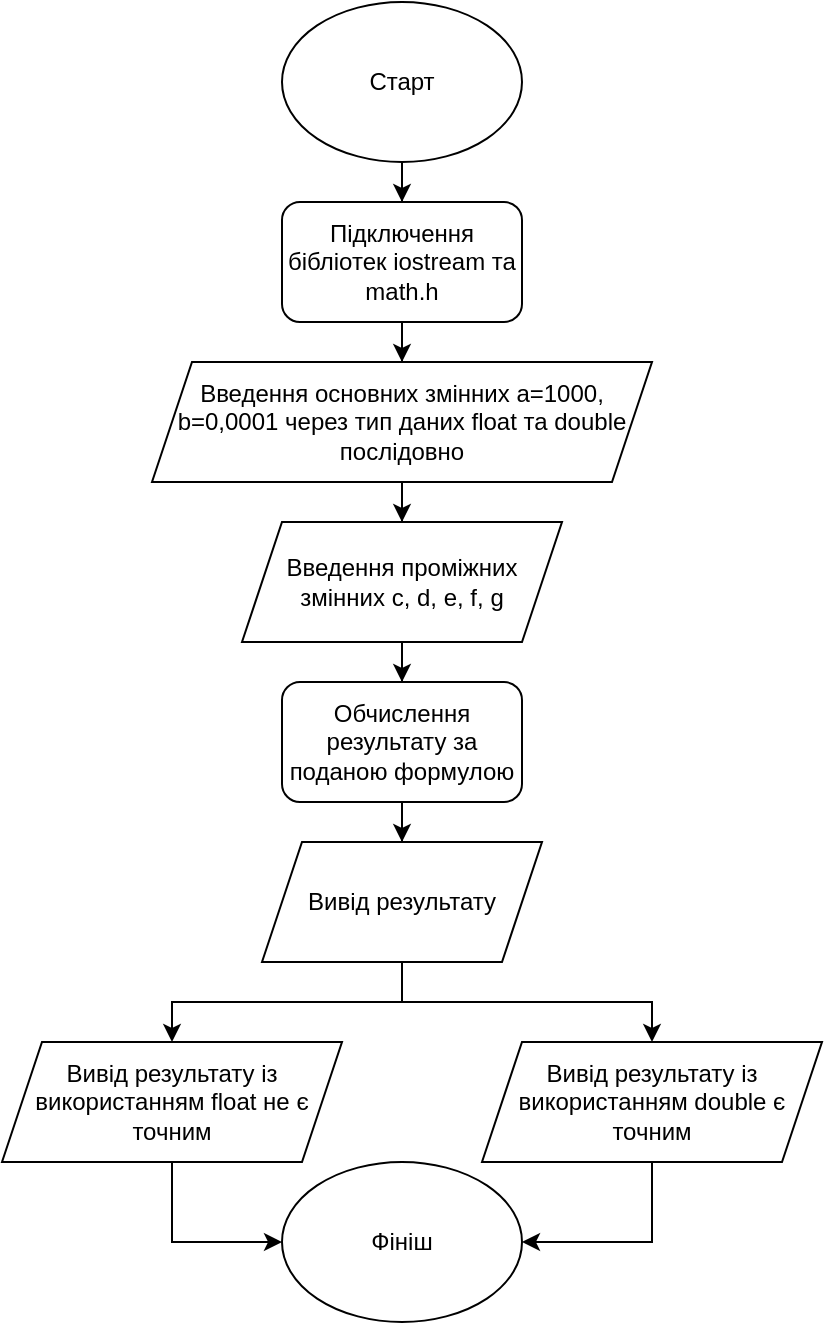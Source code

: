 <mxfile version="22.0.8" type="github" pages="4">
  <diagram id="C5RBs43oDa-KdzZeNtuy" name="Page-1">
    <mxGraphModel dx="1050" dy="530" grid="1" gridSize="10" guides="1" tooltips="1" connect="1" arrows="1" fold="1" page="1" pageScale="1" pageWidth="827" pageHeight="1169" math="0" shadow="0">
      <root>
        <mxCell id="WIyWlLk6GJQsqaUBKTNV-0" />
        <mxCell id="WIyWlLk6GJQsqaUBKTNV-1" parent="WIyWlLk6GJQsqaUBKTNV-0" />
        <mxCell id="a3PIm-tAISTbNr7DRbaw-2" style="edgeStyle=orthogonalEdgeStyle;rounded=0;orthogonalLoop=1;jettySize=auto;html=1;entryX=0.5;entryY=0;entryDx=0;entryDy=0;" edge="1" parent="WIyWlLk6GJQsqaUBKTNV-1" source="a3PIm-tAISTbNr7DRbaw-0" target="a3PIm-tAISTbNr7DRbaw-1">
          <mxGeometry relative="1" as="geometry" />
        </mxCell>
        <mxCell id="a3PIm-tAISTbNr7DRbaw-0" value="Старт" style="ellipse;whiteSpace=wrap;html=1;" vertex="1" parent="WIyWlLk6GJQsqaUBKTNV-1">
          <mxGeometry x="400" y="50" width="120" height="80" as="geometry" />
        </mxCell>
        <mxCell id="a3PIm-tAISTbNr7DRbaw-5" style="edgeStyle=orthogonalEdgeStyle;rounded=0;orthogonalLoop=1;jettySize=auto;html=1;entryX=0.5;entryY=0;entryDx=0;entryDy=0;" edge="1" parent="WIyWlLk6GJQsqaUBKTNV-1" source="a3PIm-tAISTbNr7DRbaw-1" target="a3PIm-tAISTbNr7DRbaw-4">
          <mxGeometry relative="1" as="geometry" />
        </mxCell>
        <mxCell id="a3PIm-tAISTbNr7DRbaw-1" value="Підключення бібліотек iostream та math.h" style="rounded=1;whiteSpace=wrap;html=1;" vertex="1" parent="WIyWlLk6GJQsqaUBKTNV-1">
          <mxGeometry x="400" y="150" width="120" height="60" as="geometry" />
        </mxCell>
        <mxCell id="a3PIm-tAISTbNr7DRbaw-7" style="edgeStyle=orthogonalEdgeStyle;rounded=0;orthogonalLoop=1;jettySize=auto;html=1;entryX=0.5;entryY=0;entryDx=0;entryDy=0;" edge="1" parent="WIyWlLk6GJQsqaUBKTNV-1" source="a3PIm-tAISTbNr7DRbaw-4" target="a3PIm-tAISTbNr7DRbaw-6">
          <mxGeometry relative="1" as="geometry" />
        </mxCell>
        <mxCell id="a3PIm-tAISTbNr7DRbaw-4" value="Введення основних змінних a=1000, b=0,0001 через тип даних float та double послідовно" style="shape=parallelogram;perimeter=parallelogramPerimeter;whiteSpace=wrap;html=1;fixedSize=1;" vertex="1" parent="WIyWlLk6GJQsqaUBKTNV-1">
          <mxGeometry x="335" y="230" width="250" height="60" as="geometry" />
        </mxCell>
        <mxCell id="a3PIm-tAISTbNr7DRbaw-9" style="edgeStyle=orthogonalEdgeStyle;rounded=0;orthogonalLoop=1;jettySize=auto;html=1;entryX=0.5;entryY=0;entryDx=0;entryDy=0;" edge="1" parent="WIyWlLk6GJQsqaUBKTNV-1" source="a3PIm-tAISTbNr7DRbaw-6" target="a3PIm-tAISTbNr7DRbaw-8">
          <mxGeometry relative="1" as="geometry" />
        </mxCell>
        <mxCell id="a3PIm-tAISTbNr7DRbaw-6" value="Введення проміжних змінних c, d, e, f, g" style="shape=parallelogram;perimeter=parallelogramPerimeter;whiteSpace=wrap;html=1;fixedSize=1;" vertex="1" parent="WIyWlLk6GJQsqaUBKTNV-1">
          <mxGeometry x="380" y="310" width="160" height="60" as="geometry" />
        </mxCell>
        <mxCell id="a3PIm-tAISTbNr7DRbaw-11" style="edgeStyle=orthogonalEdgeStyle;rounded=0;orthogonalLoop=1;jettySize=auto;html=1;exitX=0.5;exitY=1;exitDx=0;exitDy=0;" edge="1" parent="WIyWlLk6GJQsqaUBKTNV-1" source="a3PIm-tAISTbNr7DRbaw-8" target="a3PIm-tAISTbNr7DRbaw-10">
          <mxGeometry relative="1" as="geometry" />
        </mxCell>
        <mxCell id="a3PIm-tAISTbNr7DRbaw-8" value="Обчислення результату за поданою формулою" style="rounded=1;whiteSpace=wrap;html=1;" vertex="1" parent="WIyWlLk6GJQsqaUBKTNV-1">
          <mxGeometry x="400" y="390" width="120" height="60" as="geometry" />
        </mxCell>
        <mxCell id="a3PIm-tAISTbNr7DRbaw-22" style="edgeStyle=orthogonalEdgeStyle;rounded=0;orthogonalLoop=1;jettySize=auto;html=1;entryX=0.5;entryY=0;entryDx=0;entryDy=0;" edge="1" parent="WIyWlLk6GJQsqaUBKTNV-1" source="a3PIm-tAISTbNr7DRbaw-10" target="a3PIm-tAISTbNr7DRbaw-19">
          <mxGeometry relative="1" as="geometry" />
        </mxCell>
        <mxCell id="a3PIm-tAISTbNr7DRbaw-23" style="edgeStyle=orthogonalEdgeStyle;rounded=0;orthogonalLoop=1;jettySize=auto;html=1;exitX=0.5;exitY=1;exitDx=0;exitDy=0;entryX=0.5;entryY=0;entryDx=0;entryDy=0;" edge="1" parent="WIyWlLk6GJQsqaUBKTNV-1" source="a3PIm-tAISTbNr7DRbaw-10" target="a3PIm-tAISTbNr7DRbaw-20">
          <mxGeometry relative="1" as="geometry" />
        </mxCell>
        <mxCell id="a3PIm-tAISTbNr7DRbaw-10" value="Вивід результату" style="shape=parallelogram;perimeter=parallelogramPerimeter;whiteSpace=wrap;html=1;fixedSize=1;" vertex="1" parent="WIyWlLk6GJQsqaUBKTNV-1">
          <mxGeometry x="390" y="470" width="140" height="60" as="geometry" />
        </mxCell>
        <mxCell id="a3PIm-tAISTbNr7DRbaw-16" value="Фініш" style="ellipse;whiteSpace=wrap;html=1;" vertex="1" parent="WIyWlLk6GJQsqaUBKTNV-1">
          <mxGeometry x="400" y="630" width="120" height="80" as="geometry" />
        </mxCell>
        <mxCell id="a3PIm-tAISTbNr7DRbaw-24" style="edgeStyle=orthogonalEdgeStyle;rounded=0;orthogonalLoop=1;jettySize=auto;html=1;exitX=0.5;exitY=1;exitDx=0;exitDy=0;entryX=0;entryY=0.5;entryDx=0;entryDy=0;" edge="1" parent="WIyWlLk6GJQsqaUBKTNV-1" source="a3PIm-tAISTbNr7DRbaw-19" target="a3PIm-tAISTbNr7DRbaw-16">
          <mxGeometry relative="1" as="geometry" />
        </mxCell>
        <mxCell id="a3PIm-tAISTbNr7DRbaw-19" value="Вивід результату із використанням float не є точним" style="shape=parallelogram;perimeter=parallelogramPerimeter;whiteSpace=wrap;html=1;fixedSize=1;" vertex="1" parent="WIyWlLk6GJQsqaUBKTNV-1">
          <mxGeometry x="260" y="570" width="170" height="60" as="geometry" />
        </mxCell>
        <mxCell id="a3PIm-tAISTbNr7DRbaw-25" style="edgeStyle=orthogonalEdgeStyle;rounded=0;orthogonalLoop=1;jettySize=auto;html=1;exitX=0.5;exitY=1;exitDx=0;exitDy=0;entryX=1;entryY=0.5;entryDx=0;entryDy=0;" edge="1" parent="WIyWlLk6GJQsqaUBKTNV-1" source="a3PIm-tAISTbNr7DRbaw-20" target="a3PIm-tAISTbNr7DRbaw-16">
          <mxGeometry relative="1" as="geometry" />
        </mxCell>
        <mxCell id="a3PIm-tAISTbNr7DRbaw-20" value="Вивід результату із використанням double є точним" style="shape=parallelogram;perimeter=parallelogramPerimeter;whiteSpace=wrap;html=1;fixedSize=1;" vertex="1" parent="WIyWlLk6GJQsqaUBKTNV-1">
          <mxGeometry x="500" y="570" width="170" height="60" as="geometry" />
        </mxCell>
      </root>
    </mxGraphModel>
  </diagram>
  <diagram id="2uEb_bC5BU9lhCj_n208" name="Сторінка-2">
    <mxGraphModel dx="1313" dy="663" grid="1" gridSize="10" guides="1" tooltips="1" connect="1" arrows="1" fold="1" page="1" pageScale="1" pageWidth="827" pageHeight="1169" math="0" shadow="0">
      <root>
        <mxCell id="0" />
        <mxCell id="1" parent="0" />
        <mxCell id="euz6xQV_wP8x_aC_KC8n-1" style="edgeStyle=orthogonalEdgeStyle;rounded=0;orthogonalLoop=1;jettySize=auto;html=1;entryX=0.5;entryY=0;entryDx=0;entryDy=0;" edge="1" parent="1" source="euz6xQV_wP8x_aC_KC8n-2" target="euz6xQV_wP8x_aC_KC8n-4">
          <mxGeometry relative="1" as="geometry" />
        </mxCell>
        <mxCell id="euz6xQV_wP8x_aC_KC8n-2" value="Старт" style="ellipse;whiteSpace=wrap;html=1;" vertex="1" parent="1">
          <mxGeometry x="400" y="50" width="120" height="80" as="geometry" />
        </mxCell>
        <mxCell id="euz6xQV_wP8x_aC_KC8n-4" value="Підключення бібліотеки iostream" style="rounded=1;whiteSpace=wrap;html=1;" vertex="1" parent="1">
          <mxGeometry x="400" y="150" width="120" height="60" as="geometry" />
        </mxCell>
        <mxCell id="euz6xQV_wP8x_aC_KC8n-20" style="edgeStyle=orthogonalEdgeStyle;rounded=0;orthogonalLoop=1;jettySize=auto;html=1;exitX=0.5;exitY=1;exitDx=0;exitDy=0;entryX=0.5;entryY=0;entryDx=0;entryDy=0;" edge="1" parent="1" source="euz6xQV_wP8x_aC_KC8n-6" target="euz6xQV_wP8x_aC_KC8n-10">
          <mxGeometry relative="1" as="geometry" />
        </mxCell>
        <mxCell id="euz6xQV_wP8x_aC_KC8n-6" value="Створення запитів змінних int m1 та int m2" style="shape=parallelogram;perimeter=parallelogramPerimeter;whiteSpace=wrap;html=1;fixedSize=1;" vertex="1" parent="1">
          <mxGeometry x="330" y="310" width="260" height="60" as="geometry" />
        </mxCell>
        <mxCell id="euz6xQV_wP8x_aC_KC8n-9" style="edgeStyle=orthogonalEdgeStyle;rounded=0;orthogonalLoop=1;jettySize=auto;html=1;exitX=0.5;exitY=1;exitDx=0;exitDy=0;" edge="1" parent="1" source="euz6xQV_wP8x_aC_KC8n-10" target="euz6xQV_wP8x_aC_KC8n-13">
          <mxGeometry relative="1" as="geometry" />
        </mxCell>
        <mxCell id="euz6xQV_wP8x_aC_KC8n-10" value="Обчислення результату за допомогою змінної r1 за поданою формулою r1=n1---m1" style="rounded=1;whiteSpace=wrap;html=1;" vertex="1" parent="1">
          <mxGeometry x="385" y="390" width="150" height="60" as="geometry" />
        </mxCell>
        <mxCell id="euz6xQV_wP8x_aC_KC8n-47" style="edgeStyle=orthogonalEdgeStyle;rounded=0;orthogonalLoop=1;jettySize=auto;html=1;exitX=0.5;exitY=1;exitDx=0;exitDy=0;entryX=0.5;entryY=0;entryDx=0;entryDy=0;" edge="1" parent="1" source="euz6xQV_wP8x_aC_KC8n-13" target="euz6xQV_wP8x_aC_KC8n-21">
          <mxGeometry relative="1" as="geometry" />
        </mxCell>
        <mxCell id="euz6xQV_wP8x_aC_KC8n-13" value="Вивід результату r1" style="shape=parallelogram;perimeter=parallelogramPerimeter;whiteSpace=wrap;html=1;fixedSize=1;" vertex="1" parent="1">
          <mxGeometry x="390" y="470" width="140" height="60" as="geometry" />
        </mxCell>
        <mxCell id="euz6xQV_wP8x_aC_KC8n-14" value="Фініш" style="ellipse;whiteSpace=wrap;html=1;" vertex="1" parent="1">
          <mxGeometry x="400" y="1020" width="120" height="80" as="geometry" />
        </mxCell>
        <mxCell id="euz6xQV_wP8x_aC_KC8n-28" style="edgeStyle=orthogonalEdgeStyle;rounded=0;orthogonalLoop=1;jettySize=auto;html=1;exitX=0.5;exitY=1;exitDx=0;exitDy=0;entryX=0.5;entryY=0;entryDx=0;entryDy=0;" edge="1" parent="1" source="euz6xQV_wP8x_aC_KC8n-21" target="euz6xQV_wP8x_aC_KC8n-26">
          <mxGeometry relative="1" as="geometry" />
        </mxCell>
        <mxCell id="euz6xQV_wP8x_aC_KC8n-21" value="Перевірка умови r2" style="rounded=1;whiteSpace=wrap;html=1;" vertex="1" parent="1">
          <mxGeometry x="400" y="560" width="120" height="60" as="geometry" />
        </mxCell>
        <mxCell id="euz6xQV_wP8x_aC_KC8n-52" style="edgeStyle=orthogonalEdgeStyle;rounded=0;orthogonalLoop=1;jettySize=auto;html=1;exitX=0.5;exitY=1;exitDx=0;exitDy=0;entryX=0.5;entryY=0;entryDx=0;entryDy=0;" edge="1" parent="1" source="euz6xQV_wP8x_aC_KC8n-22" target="euz6xQV_wP8x_aC_KC8n-6">
          <mxGeometry relative="1" as="geometry" />
        </mxCell>
        <mxCell id="euz6xQV_wP8x_aC_KC8n-22" value="Ввід змінних int r1, r2=m1--&amp;lt;n1, r3=n1++&amp;gt;m1" style="shape=parallelogram;perimeter=parallelogramPerimeter;whiteSpace=wrap;html=1;fixedSize=1;" vertex="1" parent="1">
          <mxGeometry x="370" y="230" width="195" height="60" as="geometry" />
        </mxCell>
        <mxCell id="euz6xQV_wP8x_aC_KC8n-33" style="edgeStyle=orthogonalEdgeStyle;rounded=0;orthogonalLoop=1;jettySize=auto;html=1;exitX=0;exitY=0.5;exitDx=0;exitDy=0;entryX=0.5;entryY=0;entryDx=0;entryDy=0;" edge="1" parent="1" source="euz6xQV_wP8x_aC_KC8n-26" target="euz6xQV_wP8x_aC_KC8n-29">
          <mxGeometry relative="1" as="geometry" />
        </mxCell>
        <mxCell id="euz6xQV_wP8x_aC_KC8n-35" style="edgeStyle=orthogonalEdgeStyle;rounded=0;orthogonalLoop=1;jettySize=auto;html=1;exitX=1;exitY=0.5;exitDx=0;exitDy=0;entryX=0.5;entryY=0;entryDx=0;entryDy=0;" edge="1" parent="1" source="euz6xQV_wP8x_aC_KC8n-26" target="euz6xQV_wP8x_aC_KC8n-30">
          <mxGeometry relative="1" as="geometry" />
        </mxCell>
        <mxCell id="euz6xQV_wP8x_aC_KC8n-26" value="Умова дійсна?" style="rhombus;whiteSpace=wrap;html=1;" vertex="1" parent="1">
          <mxGeometry x="420" y="640" width="80" height="80" as="geometry" />
        </mxCell>
        <mxCell id="euz6xQV_wP8x_aC_KC8n-48" style="edgeStyle=orthogonalEdgeStyle;rounded=0;orthogonalLoop=1;jettySize=auto;html=1;entryX=0;entryY=0.5;entryDx=0;entryDy=0;" edge="1" parent="1" source="euz6xQV_wP8x_aC_KC8n-29" target="euz6xQV_wP8x_aC_KC8n-39">
          <mxGeometry relative="1" as="geometry" />
        </mxCell>
        <mxCell id="euz6xQV_wP8x_aC_KC8n-29" value="Вивід r2 = true" style="shape=parallelogram;perimeter=parallelogramPerimeter;whiteSpace=wrap;html=1;fixedSize=1;" vertex="1" parent="1">
          <mxGeometry x="320" y="710" width="120" height="60" as="geometry" />
        </mxCell>
        <mxCell id="euz6xQV_wP8x_aC_KC8n-49" style="edgeStyle=orthogonalEdgeStyle;rounded=0;orthogonalLoop=1;jettySize=auto;html=1;exitX=0.5;exitY=1;exitDx=0;exitDy=0;entryX=1;entryY=0.5;entryDx=0;entryDy=0;" edge="1" parent="1" source="euz6xQV_wP8x_aC_KC8n-30" target="euz6xQV_wP8x_aC_KC8n-39">
          <mxGeometry relative="1" as="geometry" />
        </mxCell>
        <mxCell id="euz6xQV_wP8x_aC_KC8n-30" value="Вивід r2 = false" style="shape=parallelogram;perimeter=parallelogramPerimeter;whiteSpace=wrap;html=1;fixedSize=1;" vertex="1" parent="1">
          <mxGeometry x="480" y="710" width="120" height="60" as="geometry" />
        </mxCell>
        <mxCell id="euz6xQV_wP8x_aC_KC8n-36" value="Так" style="text;html=1;strokeColor=none;fillColor=none;align=center;verticalAlign=middle;whiteSpace=wrap;rounded=0;" vertex="1" parent="1">
          <mxGeometry x="370" y="650" width="60" height="30" as="geometry" />
        </mxCell>
        <mxCell id="euz6xQV_wP8x_aC_KC8n-37" value="Ні" style="text;html=1;strokeColor=none;fillColor=none;align=center;verticalAlign=middle;whiteSpace=wrap;rounded=0;" vertex="1" parent="1">
          <mxGeometry x="495" y="650" width="60" height="30" as="geometry" />
        </mxCell>
        <mxCell id="euz6xQV_wP8x_aC_KC8n-38" style="edgeStyle=orthogonalEdgeStyle;rounded=0;orthogonalLoop=1;jettySize=auto;html=1;exitX=0.5;exitY=1;exitDx=0;exitDy=0;entryX=0.5;entryY=0;entryDx=0;entryDy=0;" edge="1" parent="1" source="euz6xQV_wP8x_aC_KC8n-39" target="euz6xQV_wP8x_aC_KC8n-42">
          <mxGeometry relative="1" as="geometry" />
        </mxCell>
        <mxCell id="euz6xQV_wP8x_aC_KC8n-39" value="Перевірка умови r3" style="rounded=1;whiteSpace=wrap;html=1;" vertex="1" parent="1">
          <mxGeometry x="400" y="800" width="120" height="60" as="geometry" />
        </mxCell>
        <mxCell id="euz6xQV_wP8x_aC_KC8n-40" style="edgeStyle=orthogonalEdgeStyle;rounded=0;orthogonalLoop=1;jettySize=auto;html=1;exitX=0;exitY=0.5;exitDx=0;exitDy=0;entryX=0.5;entryY=0;entryDx=0;entryDy=0;" edge="1" parent="1" source="euz6xQV_wP8x_aC_KC8n-42" target="euz6xQV_wP8x_aC_KC8n-43">
          <mxGeometry relative="1" as="geometry" />
        </mxCell>
        <mxCell id="euz6xQV_wP8x_aC_KC8n-41" style="edgeStyle=orthogonalEdgeStyle;rounded=0;orthogonalLoop=1;jettySize=auto;html=1;exitX=1;exitY=0.5;exitDx=0;exitDy=0;entryX=0.5;entryY=0;entryDx=0;entryDy=0;" edge="1" parent="1" source="euz6xQV_wP8x_aC_KC8n-42" target="euz6xQV_wP8x_aC_KC8n-44">
          <mxGeometry relative="1" as="geometry" />
        </mxCell>
        <mxCell id="euz6xQV_wP8x_aC_KC8n-42" value="Умова дійсна?" style="rhombus;whiteSpace=wrap;html=1;" vertex="1" parent="1">
          <mxGeometry x="420" y="880" width="80" height="80" as="geometry" />
        </mxCell>
        <mxCell id="euz6xQV_wP8x_aC_KC8n-50" style="edgeStyle=orthogonalEdgeStyle;rounded=0;orthogonalLoop=1;jettySize=auto;html=1;entryX=0;entryY=0.5;entryDx=0;entryDy=0;" edge="1" parent="1" source="euz6xQV_wP8x_aC_KC8n-43" target="euz6xQV_wP8x_aC_KC8n-14">
          <mxGeometry relative="1" as="geometry" />
        </mxCell>
        <mxCell id="euz6xQV_wP8x_aC_KC8n-43" value="Вивід r3 = true" style="shape=parallelogram;perimeter=parallelogramPerimeter;whiteSpace=wrap;html=1;fixedSize=1;" vertex="1" parent="1">
          <mxGeometry x="320" y="950" width="120" height="60" as="geometry" />
        </mxCell>
        <mxCell id="euz6xQV_wP8x_aC_KC8n-51" style="edgeStyle=orthogonalEdgeStyle;rounded=0;orthogonalLoop=1;jettySize=auto;html=1;exitX=0.5;exitY=1;exitDx=0;exitDy=0;entryX=1;entryY=0.5;entryDx=0;entryDy=0;" edge="1" parent="1" source="euz6xQV_wP8x_aC_KC8n-44" target="euz6xQV_wP8x_aC_KC8n-14">
          <mxGeometry relative="1" as="geometry" />
        </mxCell>
        <mxCell id="euz6xQV_wP8x_aC_KC8n-44" value="Вивід r3 = false" style="shape=parallelogram;perimeter=parallelogramPerimeter;whiteSpace=wrap;html=1;fixedSize=1;" vertex="1" parent="1">
          <mxGeometry x="480" y="950" width="120" height="60" as="geometry" />
        </mxCell>
        <mxCell id="euz6xQV_wP8x_aC_KC8n-45" value="Так" style="text;html=1;strokeColor=none;fillColor=none;align=center;verticalAlign=middle;whiteSpace=wrap;rounded=0;" vertex="1" parent="1">
          <mxGeometry x="370" y="890" width="60" height="30" as="geometry" />
        </mxCell>
        <mxCell id="euz6xQV_wP8x_aC_KC8n-46" value="Ні" style="text;html=1;strokeColor=none;fillColor=none;align=center;verticalAlign=middle;whiteSpace=wrap;rounded=0;" vertex="1" parent="1">
          <mxGeometry x="495" y="890" width="60" height="30" as="geometry" />
        </mxCell>
        <mxCell id="euz6xQV_wP8x_aC_KC8n-53" style="edgeStyle=orthogonalEdgeStyle;rounded=0;orthogonalLoop=1;jettySize=auto;html=1;exitX=0.5;exitY=1;exitDx=0;exitDy=0;entryX=0.459;entryY=-0.053;entryDx=0;entryDy=0;entryPerimeter=0;" edge="1" parent="1" source="euz6xQV_wP8x_aC_KC8n-4" target="euz6xQV_wP8x_aC_KC8n-22">
          <mxGeometry relative="1" as="geometry" />
        </mxCell>
      </root>
    </mxGraphModel>
  </diagram>
  <diagram id="DP-nKLyv80smx9KNyZJu" name="Сторінка-3">
    <mxGraphModel dx="1167" dy="589" grid="1" gridSize="10" guides="1" tooltips="1" connect="1" arrows="1" fold="1" page="1" pageScale="1" pageWidth="827" pageHeight="1169" math="0" shadow="0">
      <root>
        <mxCell id="0" />
        <mxCell id="1" parent="0" />
        <mxCell id="k7a0KTf7Arlo25S_35Ck-1" style="edgeStyle=orthogonalEdgeStyle;rounded=0;orthogonalLoop=1;jettySize=auto;html=1;entryX=0.5;entryY=0;entryDx=0;entryDy=0;" edge="1" parent="1" source="k7a0KTf7Arlo25S_35Ck-2" target="k7a0KTf7Arlo25S_35Ck-4">
          <mxGeometry relative="1" as="geometry" />
        </mxCell>
        <mxCell id="k7a0KTf7Arlo25S_35Ck-2" value="Старт" style="ellipse;whiteSpace=wrap;html=1;" vertex="1" parent="1">
          <mxGeometry x="349" y="20" width="120" height="80" as="geometry" />
        </mxCell>
        <mxCell id="k7a0KTf7Arlo25S_35Ck-3" style="edgeStyle=orthogonalEdgeStyle;rounded=0;orthogonalLoop=1;jettySize=auto;html=1;entryX=0.5;entryY=0;entryDx=0;entryDy=0;" edge="1" parent="1" source="k7a0KTf7Arlo25S_35Ck-4" target="k7a0KTf7Arlo25S_35Ck-6">
          <mxGeometry relative="1" as="geometry" />
        </mxCell>
        <mxCell id="k7a0KTf7Arlo25S_35Ck-4" value="Підключення бібліотек iostream та cmath" style="rounded=1;whiteSpace=wrap;html=1;" vertex="1" parent="1">
          <mxGeometry x="349" y="120" width="120" height="60" as="geometry" />
        </mxCell>
        <mxCell id="k7a0KTf7Arlo25S_35Ck-5" style="edgeStyle=orthogonalEdgeStyle;rounded=0;orthogonalLoop=1;jettySize=auto;html=1;entryX=0.5;entryY=0;entryDx=0;entryDy=0;" edge="1" parent="1" source="k7a0KTf7Arlo25S_35Ck-6" target="k7a0KTf7Arlo25S_35Ck-8">
          <mxGeometry relative="1" as="geometry" />
        </mxCell>
        <mxCell id="k7a0KTf7Arlo25S_35Ck-6" value="Введення основних змінних double a та float fac = 1.0" style="shape=parallelogram;perimeter=parallelogramPerimeter;whiteSpace=wrap;html=1;fixedSize=1;" vertex="1" parent="1">
          <mxGeometry x="290" y="200" width="238" height="60" as="geometry" />
        </mxCell>
        <mxCell id="9IYdw0vcxWtPHNO-u6xu-2" style="edgeStyle=orthogonalEdgeStyle;rounded=0;orthogonalLoop=1;jettySize=auto;html=1;exitX=0.5;exitY=1;exitDx=0;exitDy=0;entryX=0.5;entryY=0;entryDx=0;entryDy=0;" edge="1" parent="1" source="k7a0KTf7Arlo25S_35Ck-8" target="9IYdw0vcxWtPHNO-u6xu-1">
          <mxGeometry relative="1" as="geometry" />
        </mxCell>
        <mxCell id="k7a0KTf7Arlo25S_35Ck-8" value="Створення запиту змінної&amp;nbsp; float n" style="shape=parallelogram;perimeter=parallelogramPerimeter;whiteSpace=wrap;html=1;fixedSize=1;" vertex="1" parent="1">
          <mxGeometry x="304.5" y="280" width="209" height="60" as="geometry" />
        </mxCell>
        <mxCell id="9IYdw0vcxWtPHNO-u6xu-17" style="edgeStyle=orthogonalEdgeStyle;rounded=0;orthogonalLoop=1;jettySize=auto;html=1;exitX=0.5;exitY=1;exitDx=0;exitDy=0;entryX=0.5;entryY=0;entryDx=0;entryDy=0;" edge="1" parent="1" source="k7a0KTf7Arlo25S_35Ck-10" target="9IYdw0vcxWtPHNO-u6xu-16">
          <mxGeometry relative="1" as="geometry" />
        </mxCell>
        <mxCell id="k7a0KTf7Arlo25S_35Ck-10" value="Обчислення результату за поданою формулою&amp;nbsp;a = pow(10, n)/facn" style="rounded=1;whiteSpace=wrap;html=1;" vertex="1" parent="1">
          <mxGeometry x="151" y="660" width="159" height="60" as="geometry" />
        </mxCell>
        <mxCell id="k7a0KTf7Arlo25S_35Ck-14" value="Фініш" style="ellipse;whiteSpace=wrap;html=1;" vertex="1" parent="1">
          <mxGeometry x="170.5" y="820" width="120" height="80" as="geometry" />
        </mxCell>
        <mxCell id="9IYdw0vcxWtPHNO-u6xu-4" style="edgeStyle=orthogonalEdgeStyle;rounded=0;orthogonalLoop=1;jettySize=auto;html=1;exitX=0.5;exitY=1;exitDx=0;exitDy=0;entryX=0.5;entryY=0;entryDx=0;entryDy=0;" edge="1" parent="1" source="9IYdw0vcxWtPHNO-u6xu-1" target="9IYdw0vcxWtPHNO-u6xu-3">
          <mxGeometry relative="1" as="geometry" />
        </mxCell>
        <mxCell id="9IYdw0vcxWtPHNO-u6xu-1" value="Введення змінної i = 0 для циклу for" style="shape=parallelogram;perimeter=parallelogramPerimeter;whiteSpace=wrap;html=1;fixedSize=1;" vertex="1" parent="1">
          <mxGeometry x="336" y="360" width="146" height="60" as="geometry" />
        </mxCell>
        <mxCell id="9IYdw0vcxWtPHNO-u6xu-7" style="edgeStyle=orthogonalEdgeStyle;rounded=0;orthogonalLoop=1;jettySize=auto;html=1;exitX=0.5;exitY=1;exitDx=0;exitDy=0;entryX=0.5;entryY=0;entryDx=0;entryDy=0;" edge="1" parent="1" source="9IYdw0vcxWtPHNO-u6xu-3" target="9IYdw0vcxWtPHNO-u6xu-5">
          <mxGeometry relative="1" as="geometry" />
        </mxCell>
        <mxCell id="9IYdw0vcxWtPHNO-u6xu-3" value="Проведення операції facn *= i+1" style="rounded=1;whiteSpace=wrap;html=1;" vertex="1" parent="1">
          <mxGeometry x="349" y="450" width="120" height="60" as="geometry" />
        </mxCell>
        <mxCell id="9IYdw0vcxWtPHNO-u6xu-9" style="edgeStyle=orthogonalEdgeStyle;rounded=0;orthogonalLoop=1;jettySize=auto;html=1;exitX=0.5;exitY=1;exitDx=0;exitDy=0;entryX=0.5;entryY=0;entryDx=0;entryDy=0;" edge="1" parent="1" source="9IYdw0vcxWtPHNO-u6xu-5" target="9IYdw0vcxWtPHNO-u6xu-6">
          <mxGeometry relative="1" as="geometry" />
        </mxCell>
        <mxCell id="9IYdw0vcxWtPHNO-u6xu-14" style="edgeStyle=orthogonalEdgeStyle;rounded=0;orthogonalLoop=1;jettySize=auto;html=1;exitX=0;exitY=0.5;exitDx=0;exitDy=0;entryX=0.5;entryY=0;entryDx=0;entryDy=0;" edge="1" parent="1" source="9IYdw0vcxWtPHNO-u6xu-5" target="k7a0KTf7Arlo25S_35Ck-10">
          <mxGeometry relative="1" as="geometry" />
        </mxCell>
        <mxCell id="9IYdw0vcxWtPHNO-u6xu-5" value="Чи справджується рівність i&amp;lt;n?" style="rhombus;whiteSpace=wrap;html=1;" vertex="1" parent="1">
          <mxGeometry x="283.5" y="530" width="251" height="100" as="geometry" />
        </mxCell>
        <mxCell id="9IYdw0vcxWtPHNO-u6xu-10" style="edgeStyle=orthogonalEdgeStyle;rounded=0;orthogonalLoop=1;jettySize=auto;html=1;exitX=1;exitY=0.5;exitDx=0;exitDy=0;entryX=1;entryY=0.5;entryDx=0;entryDy=0;" edge="1" parent="1" source="9IYdw0vcxWtPHNO-u6xu-6" target="9IYdw0vcxWtPHNO-u6xu-3">
          <mxGeometry relative="1" as="geometry">
            <Array as="points">
              <mxPoint x="550" y="690" />
              <mxPoint x="550" y="480" />
            </Array>
          </mxGeometry>
        </mxCell>
        <mxCell id="9IYdw0vcxWtPHNO-u6xu-6" value="Проведення операції ++i" style="rounded=1;whiteSpace=wrap;html=1;" vertex="1" parent="1">
          <mxGeometry x="349" y="660" width="120" height="60" as="geometry" />
        </mxCell>
        <mxCell id="9IYdw0vcxWtPHNO-u6xu-11" value="Ні" style="text;html=1;strokeColor=none;fillColor=none;align=center;verticalAlign=middle;whiteSpace=wrap;rounded=0;" vertex="1" parent="1">
          <mxGeometry x="409" y="630" width="60" height="30" as="geometry" />
        </mxCell>
        <mxCell id="9IYdw0vcxWtPHNO-u6xu-15" value="Так" style="text;html=1;strokeColor=none;fillColor=none;align=center;verticalAlign=middle;whiteSpace=wrap;rounded=0;" vertex="1" parent="1">
          <mxGeometry x="230" y="550" width="60" height="30" as="geometry" />
        </mxCell>
        <mxCell id="9IYdw0vcxWtPHNO-u6xu-18" style="edgeStyle=orthogonalEdgeStyle;rounded=0;orthogonalLoop=1;jettySize=auto;html=1;exitX=0.5;exitY=1;exitDx=0;exitDy=0;entryX=0.5;entryY=0;entryDx=0;entryDy=0;" edge="1" parent="1" source="9IYdw0vcxWtPHNO-u6xu-16" target="k7a0KTf7Arlo25S_35Ck-14">
          <mxGeometry relative="1" as="geometry" />
        </mxCell>
        <mxCell id="9IYdw0vcxWtPHNO-u6xu-16" value="Вивід результату а" style="shape=parallelogram;perimeter=parallelogramPerimeter;whiteSpace=wrap;html=1;fixedSize=1;" vertex="1" parent="1">
          <mxGeometry x="160.5" y="740" width="140" height="60" as="geometry" />
        </mxCell>
      </root>
    </mxGraphModel>
  </diagram>
  <diagram id="sz3TNhG4dzwlPRZvDM1L" name="Сторінка-4">
    <mxGraphModel dx="1313" dy="663" grid="1" gridSize="10" guides="1" tooltips="1" connect="1" arrows="1" fold="1" page="1" pageScale="1" pageWidth="827" pageHeight="1169" math="0" shadow="0">
      <root>
        <mxCell id="0" />
        <mxCell id="1" parent="0" />
        <mxCell id="QSnwgAFN-fOXHu-3qmsS-1" style="edgeStyle=orthogonalEdgeStyle;rounded=0;orthogonalLoop=1;jettySize=auto;html=1;entryX=0.5;entryY=0;entryDx=0;entryDy=0;" edge="1" parent="1" source="QSnwgAFN-fOXHu-3qmsS-2" target="QSnwgAFN-fOXHu-3qmsS-4">
          <mxGeometry relative="1" as="geometry" />
        </mxCell>
        <mxCell id="QSnwgAFN-fOXHu-3qmsS-2" value="Старт" style="ellipse;whiteSpace=wrap;html=1;" vertex="1" parent="1">
          <mxGeometry x="349" y="30" width="120" height="80" as="geometry" />
        </mxCell>
        <mxCell id="QSnwgAFN-fOXHu-3qmsS-3" style="edgeStyle=orthogonalEdgeStyle;rounded=0;orthogonalLoop=1;jettySize=auto;html=1;entryX=0.5;entryY=0;entryDx=0;entryDy=0;" edge="1" parent="1" source="QSnwgAFN-fOXHu-3qmsS-4" target="QSnwgAFN-fOXHu-3qmsS-6">
          <mxGeometry relative="1" as="geometry" />
        </mxCell>
        <mxCell id="QSnwgAFN-fOXHu-3qmsS-4" value="Підключення бібліотек iostream та cmath" style="rounded=1;whiteSpace=wrap;html=1;" vertex="1" parent="1">
          <mxGeometry x="349" y="130" width="120" height="60" as="geometry" />
        </mxCell>
        <mxCell id="_62CzAiIgd_zNxfSWGnR-4" style="edgeStyle=orthogonalEdgeStyle;rounded=0;orthogonalLoop=1;jettySize=auto;html=1;exitX=0.5;exitY=1;exitDx=0;exitDy=0;entryX=0.5;entryY=0;entryDx=0;entryDy=0;" edge="1" parent="1" source="QSnwgAFN-fOXHu-3qmsS-6" target="QSnwgAFN-fOXHu-3qmsS-8">
          <mxGeometry relative="1" as="geometry" />
        </mxCell>
        <mxCell id="_62CzAiIgd_zNxfSWGnR-5" style="edgeStyle=orthogonalEdgeStyle;rounded=0;orthogonalLoop=1;jettySize=auto;html=1;exitX=0.5;exitY=1;exitDx=0;exitDy=0;" edge="1" parent="1" source="QSnwgAFN-fOXHu-3qmsS-6" target="_62CzAiIgd_zNxfSWGnR-3">
          <mxGeometry relative="1" as="geometry" />
        </mxCell>
        <mxCell id="QSnwgAFN-fOXHu-3qmsS-6" value="Введення основних змінних long log int H, M, hi, mi" style="shape=parallelogram;perimeter=parallelogramPerimeter;whiteSpace=wrap;html=1;fixedSize=1;" vertex="1" parent="1">
          <mxGeometry x="286" y="210" width="246" height="60" as="geometry" />
        </mxCell>
        <mxCell id="qCO2Aj8Y_tfdhxAZIhjE-3" style="edgeStyle=orthogonalEdgeStyle;rounded=0;orthogonalLoop=1;jettySize=auto;html=1;exitX=0.5;exitY=1;exitDx=0;exitDy=0;entryX=0.5;entryY=0;entryDx=0;entryDy=0;" edge="1" parent="1" source="QSnwgAFN-fOXHu-3qmsS-8" target="QSnwgAFN-fOXHu-3qmsS-19">
          <mxGeometry relative="1" as="geometry" />
        </mxCell>
        <mxCell id="QSnwgAFN-fOXHu-3qmsS-8" value="Створення запиту на змінну H" style="shape=parallelogram;perimeter=parallelogramPerimeter;whiteSpace=wrap;html=1;fixedSize=1;" vertex="1" parent="1">
          <mxGeometry x="157.5" y="310" width="211.5" height="60" as="geometry" />
        </mxCell>
        <mxCell id="QSnwgAFN-fOXHu-3qmsS-14" value="Фініш" style="ellipse;whiteSpace=wrap;html=1;" vertex="1" parent="1">
          <mxGeometry x="362" y="1370" width="120" height="80" as="geometry" />
        </mxCell>
        <mxCell id="qCO2Aj8Y_tfdhxAZIhjE-1" style="edgeStyle=orthogonalEdgeStyle;rounded=0;orthogonalLoop=1;jettySize=auto;html=1;exitX=0;exitY=0.5;exitDx=0;exitDy=0;entryX=0.5;entryY=0;entryDx=0;entryDy=0;" edge="1" parent="1" source="QSnwgAFN-fOXHu-3qmsS-19" target="_62CzAiIgd_zNxfSWGnR-6">
          <mxGeometry relative="1" as="geometry" />
        </mxCell>
        <mxCell id="qCO2Aj8Y_tfdhxAZIhjE-13" style="edgeStyle=orthogonalEdgeStyle;rounded=0;orthogonalLoop=1;jettySize=auto;html=1;exitX=1;exitY=0.5;exitDx=0;exitDy=0;entryX=0.5;entryY=0;entryDx=0;entryDy=0;" edge="1" parent="1" source="QSnwgAFN-fOXHu-3qmsS-19" target="qCO2Aj8Y_tfdhxAZIhjE-10">
          <mxGeometry relative="1" as="geometry" />
        </mxCell>
        <mxCell id="QSnwgAFN-fOXHu-3qmsS-19" value="Чи входить змінна у проміжки 1&amp;lt;=H&amp;lt;=10^12?" style="rhombus;whiteSpace=wrap;html=1;" vertex="1" parent="1">
          <mxGeometry x="139.88" y="400" width="246.75" height="90" as="geometry" />
        </mxCell>
        <mxCell id="em57Xx-rsOZotYWQatbS-28" style="edgeStyle=orthogonalEdgeStyle;rounded=0;orthogonalLoop=1;jettySize=auto;html=1;exitX=0.5;exitY=1;exitDx=0;exitDy=0;entryX=0.5;entryY=0;entryDx=0;entryDy=0;" edge="1" parent="1" source="_62CzAiIgd_zNxfSWGnR-3" target="qCO2Aj8Y_tfdhxAZIhjE-5">
          <mxGeometry relative="1" as="geometry" />
        </mxCell>
        <mxCell id="_62CzAiIgd_zNxfSWGnR-3" value="Створення запиту на змінну M" style="shape=parallelogram;perimeter=parallelogramPerimeter;whiteSpace=wrap;html=1;fixedSize=1;" vertex="1" parent="1">
          <mxGeometry x="447.63" y="310" width="211.5" height="60" as="geometry" />
        </mxCell>
        <mxCell id="qCO2Aj8Y_tfdhxAZIhjE-2" style="edgeStyle=orthogonalEdgeStyle;rounded=0;orthogonalLoop=1;jettySize=auto;html=1;exitX=0.5;exitY=1;exitDx=0;exitDy=0;entryX=0;entryY=0.5;entryDx=0;entryDy=0;" edge="1" parent="1" source="_62CzAiIgd_zNxfSWGnR-6" target="QSnwgAFN-fOXHu-3qmsS-8">
          <mxGeometry relative="1" as="geometry">
            <Array as="points">
              <mxPoint x="120" y="560" />
              <mxPoint x="40" y="560" />
              <mxPoint x="40" y="340" />
            </Array>
          </mxGeometry>
        </mxCell>
        <mxCell id="_62CzAiIgd_zNxfSWGnR-6" value="Виведення тексту про помилку" style="rounded=1;whiteSpace=wrap;html=1;" vertex="1" parent="1">
          <mxGeometry x="60" y="480" width="120" height="60" as="geometry" />
        </mxCell>
        <mxCell id="qCO2Aj8Y_tfdhxAZIhjE-4" value="Ні" style="text;html=1;strokeColor=none;fillColor=none;align=center;verticalAlign=middle;whiteSpace=wrap;rounded=0;" vertex="1" parent="1">
          <mxGeometry x="100" y="410" width="60" height="30" as="geometry" />
        </mxCell>
        <mxCell id="qCO2Aj8Y_tfdhxAZIhjE-7" style="edgeStyle=orthogonalEdgeStyle;rounded=0;orthogonalLoop=1;jettySize=auto;html=1;exitX=1;exitY=0.5;exitDx=0;exitDy=0;entryX=0.5;entryY=0;entryDx=0;entryDy=0;" edge="1" parent="1" source="qCO2Aj8Y_tfdhxAZIhjE-5" target="qCO2Aj8Y_tfdhxAZIhjE-6">
          <mxGeometry relative="1" as="geometry" />
        </mxCell>
        <mxCell id="qCO2Aj8Y_tfdhxAZIhjE-14" style="edgeStyle=orthogonalEdgeStyle;rounded=0;orthogonalLoop=1;jettySize=auto;html=1;exitX=0;exitY=0.5;exitDx=0;exitDy=0;entryX=0.5;entryY=0;entryDx=0;entryDy=0;" edge="1" parent="1" source="qCO2Aj8Y_tfdhxAZIhjE-5" target="qCO2Aj8Y_tfdhxAZIhjE-10">
          <mxGeometry relative="1" as="geometry" />
        </mxCell>
        <mxCell id="qCO2Aj8Y_tfdhxAZIhjE-5" value="Чи входить змінна у проміжки 1&amp;lt;=M&amp;lt;=10^12?" style="rhombus;whiteSpace=wrap;html=1;" vertex="1" parent="1">
          <mxGeometry x="430" y="400" width="246.75" height="90" as="geometry" />
        </mxCell>
        <mxCell id="qCO2Aj8Y_tfdhxAZIhjE-8" style="edgeStyle=orthogonalEdgeStyle;rounded=0;orthogonalLoop=1;jettySize=auto;html=1;exitX=0.5;exitY=1;exitDx=0;exitDy=0;entryX=1;entryY=0.5;entryDx=0;entryDy=0;" edge="1" parent="1" source="qCO2Aj8Y_tfdhxAZIhjE-6" target="_62CzAiIgd_zNxfSWGnR-3">
          <mxGeometry relative="1" as="geometry">
            <Array as="points">
              <mxPoint x="697.63" y="560" />
              <mxPoint x="777.63" y="560" />
              <mxPoint x="777.63" y="340" />
            </Array>
          </mxGeometry>
        </mxCell>
        <mxCell id="qCO2Aj8Y_tfdhxAZIhjE-6" value="Виведення тексту про помилку" style="rounded=1;whiteSpace=wrap;html=1;" vertex="1" parent="1">
          <mxGeometry x="637.63" y="480" width="120" height="60" as="geometry" />
        </mxCell>
        <mxCell id="qCO2Aj8Y_tfdhxAZIhjE-9" value="Ні" style="text;html=1;strokeColor=none;fillColor=none;align=center;verticalAlign=middle;whiteSpace=wrap;rounded=0;" vertex="1" parent="1">
          <mxGeometry x="647.63" y="410" width="60" height="30" as="geometry" />
        </mxCell>
        <mxCell id="em57Xx-rsOZotYWQatbS-2" style="edgeStyle=orthogonalEdgeStyle;rounded=0;orthogonalLoop=1;jettySize=auto;html=1;exitX=0.5;exitY=1;exitDx=0;exitDy=0;entryX=0.5;entryY=0;entryDx=0;entryDy=0;" edge="1" parent="1" source="qCO2Aj8Y_tfdhxAZIhjE-10" target="em57Xx-rsOZotYWQatbS-1">
          <mxGeometry relative="1" as="geometry" />
        </mxCell>
        <mxCell id="qCO2Aj8Y_tfdhxAZIhjE-10" value="Вивід: &quot;Casting a spell three times&quot;" style="shape=parallelogram;perimeter=parallelogramPerimeter;whiteSpace=wrap;html=1;fixedSize=1;" vertex="1" parent="1">
          <mxGeometry x="303.25" y="510" width="211.5" height="60" as="geometry" />
        </mxCell>
        <mxCell id="qCO2Aj8Y_tfdhxAZIhjE-15" value="Так" style="text;html=1;strokeColor=none;fillColor=none;align=center;verticalAlign=middle;whiteSpace=wrap;rounded=0;" vertex="1" parent="1">
          <mxGeometry x="379" y="410" width="60" height="30" as="geometry" />
        </mxCell>
        <mxCell id="em57Xx-rsOZotYWQatbS-23" style="edgeStyle=orthogonalEdgeStyle;rounded=0;orthogonalLoop=1;jettySize=auto;html=1;exitX=0.5;exitY=1;exitDx=0;exitDy=0;entryX=0.5;entryY=0;entryDx=0;entryDy=0;" edge="1" parent="1" source="em57Xx-rsOZotYWQatbS-1" target="em57Xx-rsOZotYWQatbS-6">
          <mxGeometry relative="1" as="geometry">
            <Array as="points">
              <mxPoint x="409" y="690" />
              <mxPoint x="268" y="690" />
            </Array>
          </mxGeometry>
        </mxCell>
        <mxCell id="DdkkJUOO6sf2FAzRLm0j-9" style="edgeStyle=orthogonalEdgeStyle;rounded=0;orthogonalLoop=1;jettySize=auto;html=1;exitX=0.5;exitY=1;exitDx=0;exitDy=0;" edge="1" parent="1" source="em57Xx-rsOZotYWQatbS-1" target="em57Xx-rsOZotYWQatbS-10">
          <mxGeometry relative="1" as="geometry">
            <Array as="points">
              <mxPoint x="409" y="690" />
              <mxPoint x="558" y="690" />
            </Array>
          </mxGeometry>
        </mxCell>
        <mxCell id="em57Xx-rsOZotYWQatbS-1" value="Введення змінної i = 0 для циклу for" style="shape=parallelogram;perimeter=parallelogramPerimeter;whiteSpace=wrap;html=1;fixedSize=1;" vertex="1" parent="1">
          <mxGeometry x="336" y="590" width="146" height="60" as="geometry" />
        </mxCell>
        <mxCell id="em57Xx-rsOZotYWQatbS-5" style="edgeStyle=orthogonalEdgeStyle;rounded=0;orthogonalLoop=1;jettySize=auto;html=1;exitX=0.5;exitY=1;exitDx=0;exitDy=0;entryX=0.5;entryY=0;entryDx=0;entryDy=0;" edge="1" parent="1" source="em57Xx-rsOZotYWQatbS-6" target="em57Xx-rsOZotYWQatbS-9">
          <mxGeometry relative="1" as="geometry" />
        </mxCell>
        <mxCell id="em57Xx-rsOZotYWQatbS-6" value="Створення запиту на змінну hi" style="shape=parallelogram;perimeter=parallelogramPerimeter;whiteSpace=wrap;html=1;fixedSize=1;" vertex="1" parent="1">
          <mxGeometry x="162.44" y="710" width="211.5" height="60" as="geometry" />
        </mxCell>
        <mxCell id="em57Xx-rsOZotYWQatbS-26" style="edgeStyle=orthogonalEdgeStyle;rounded=0;orthogonalLoop=1;jettySize=auto;html=1;exitX=0.5;exitY=1;exitDx=0;exitDy=0;entryX=0.5;entryY=0;entryDx=0;entryDy=0;" edge="1" parent="1" source="em57Xx-rsOZotYWQatbS-9" target="em57Xx-rsOZotYWQatbS-24">
          <mxGeometry relative="1" as="geometry" />
        </mxCell>
        <mxCell id="em57Xx-rsOZotYWQatbS-32" style="edgeStyle=orthogonalEdgeStyle;rounded=0;orthogonalLoop=1;jettySize=auto;html=1;exitX=0;exitY=0.5;exitDx=0;exitDy=0;entryX=0.5;entryY=0;entryDx=0;entryDy=0;" edge="1" parent="1" source="em57Xx-rsOZotYWQatbS-9" target="em57Xx-rsOZotYWQatbS-12">
          <mxGeometry relative="1" as="geometry">
            <mxPoint x="120" y="860" as="targetPoint" />
          </mxGeometry>
        </mxCell>
        <mxCell id="em57Xx-rsOZotYWQatbS-9" value="Чи входить змінна у проміжки 0&amp;lt;=hi&amp;lt;=10^12?" style="rhombus;whiteSpace=wrap;html=1;" vertex="1" parent="1">
          <mxGeometry x="144.82" y="800" width="246.75" height="90" as="geometry" />
        </mxCell>
        <mxCell id="em57Xx-rsOZotYWQatbS-27" style="edgeStyle=orthogonalEdgeStyle;rounded=0;orthogonalLoop=1;jettySize=auto;html=1;exitX=0.5;exitY=1;exitDx=0;exitDy=0;entryX=0.5;entryY=0;entryDx=0;entryDy=0;" edge="1" parent="1" source="em57Xx-rsOZotYWQatbS-10" target="em57Xx-rsOZotYWQatbS-16">
          <mxGeometry relative="1" as="geometry" />
        </mxCell>
        <mxCell id="em57Xx-rsOZotYWQatbS-10" value="Створення запиту на змінну mi" style="shape=parallelogram;perimeter=parallelogramPerimeter;whiteSpace=wrap;html=1;fixedSize=1;" vertex="1" parent="1">
          <mxGeometry x="452.57" y="710" width="211.5" height="60" as="geometry" />
        </mxCell>
        <mxCell id="em57Xx-rsOZotYWQatbS-11" style="edgeStyle=orthogonalEdgeStyle;rounded=0;orthogonalLoop=1;jettySize=auto;html=1;exitX=0.5;exitY=1;exitDx=0;exitDy=0;entryX=0;entryY=0.5;entryDx=0;entryDy=0;" edge="1" parent="1" source="em57Xx-rsOZotYWQatbS-12" target="em57Xx-rsOZotYWQatbS-6">
          <mxGeometry relative="1" as="geometry">
            <Array as="points">
              <mxPoint x="124.94" y="960" />
              <mxPoint x="44.94" y="960" />
              <mxPoint x="44.94" y="740" />
            </Array>
          </mxGeometry>
        </mxCell>
        <mxCell id="em57Xx-rsOZotYWQatbS-12" value="Виведення тексту про помилку" style="rounded=1;whiteSpace=wrap;html=1;" vertex="1" parent="1">
          <mxGeometry x="64.94" y="880" width="120" height="60" as="geometry" />
        </mxCell>
        <mxCell id="em57Xx-rsOZotYWQatbS-13" value="Ні" style="text;html=1;strokeColor=none;fillColor=none;align=center;verticalAlign=middle;whiteSpace=wrap;rounded=0;" vertex="1" parent="1">
          <mxGeometry x="104.94" y="810" width="60" height="30" as="geometry" />
        </mxCell>
        <mxCell id="em57Xx-rsOZotYWQatbS-14" style="edgeStyle=orthogonalEdgeStyle;rounded=0;orthogonalLoop=1;jettySize=auto;html=1;exitX=1;exitY=0.5;exitDx=0;exitDy=0;entryX=0.5;entryY=0;entryDx=0;entryDy=0;" edge="1" parent="1" source="em57Xx-rsOZotYWQatbS-16" target="em57Xx-rsOZotYWQatbS-18">
          <mxGeometry relative="1" as="geometry" />
        </mxCell>
        <mxCell id="em57Xx-rsOZotYWQatbS-29" style="edgeStyle=orthogonalEdgeStyle;rounded=0;orthogonalLoop=1;jettySize=auto;html=1;exitX=0.5;exitY=1;exitDx=0;exitDy=0;entryX=0.5;entryY=0;entryDx=0;entryDy=0;" edge="1" parent="1" source="em57Xx-rsOZotYWQatbS-16" target="em57Xx-rsOZotYWQatbS-25">
          <mxGeometry relative="1" as="geometry" />
        </mxCell>
        <mxCell id="em57Xx-rsOZotYWQatbS-16" value="Чи входить змінна у проміжки 0&amp;lt;=mi&amp;lt;=10^12?" style="rhombus;whiteSpace=wrap;html=1;" vertex="1" parent="1">
          <mxGeometry x="434.94" y="800" width="246.75" height="90" as="geometry" />
        </mxCell>
        <mxCell id="em57Xx-rsOZotYWQatbS-17" style="edgeStyle=orthogonalEdgeStyle;rounded=0;orthogonalLoop=1;jettySize=auto;html=1;exitX=0.5;exitY=1;exitDx=0;exitDy=0;entryX=1;entryY=0.5;entryDx=0;entryDy=0;" edge="1" parent="1" source="em57Xx-rsOZotYWQatbS-18" target="em57Xx-rsOZotYWQatbS-10">
          <mxGeometry relative="1" as="geometry">
            <Array as="points">
              <mxPoint x="702.57" y="960" />
              <mxPoint x="782.57" y="960" />
              <mxPoint x="782.57" y="740" />
            </Array>
          </mxGeometry>
        </mxCell>
        <mxCell id="em57Xx-rsOZotYWQatbS-18" value="Виведення тексту про помилку" style="rounded=1;whiteSpace=wrap;html=1;" vertex="1" parent="1">
          <mxGeometry x="642.57" y="880" width="120" height="60" as="geometry" />
        </mxCell>
        <mxCell id="em57Xx-rsOZotYWQatbS-19" value="Ні" style="text;html=1;strokeColor=none;fillColor=none;align=center;verticalAlign=middle;whiteSpace=wrap;rounded=0;" vertex="1" parent="1">
          <mxGeometry x="652.57" y="810" width="60" height="30" as="geometry" />
        </mxCell>
        <mxCell id="em57Xx-rsOZotYWQatbS-22" value="Так" style="text;html=1;strokeColor=none;fillColor=none;align=center;verticalAlign=middle;whiteSpace=wrap;rounded=0;" vertex="1" parent="1">
          <mxGeometry x="276" y="880" width="60" height="30" as="geometry" />
        </mxCell>
        <mxCell id="DdkkJUOO6sf2FAzRLm0j-6" style="edgeStyle=orthogonalEdgeStyle;rounded=0;orthogonalLoop=1;jettySize=auto;html=1;exitX=0.5;exitY=1;exitDx=0;exitDy=0;entryX=0.5;entryY=0;entryDx=0;entryDy=0;" edge="1" parent="1" source="em57Xx-rsOZotYWQatbS-24" target="DdkkJUOO6sf2FAzRLm0j-5">
          <mxGeometry relative="1" as="geometry" />
        </mxCell>
        <mxCell id="em57Xx-rsOZotYWQatbS-24" value="H-=hi" style="rounded=1;whiteSpace=wrap;html=1;" vertex="1" parent="1">
          <mxGeometry x="208" y="910" width="120" height="60" as="geometry" />
        </mxCell>
        <mxCell id="DdkkJUOO6sf2FAzRLm0j-7" style="edgeStyle=orthogonalEdgeStyle;rounded=0;orthogonalLoop=1;jettySize=auto;html=1;exitX=0.5;exitY=1;exitDx=0;exitDy=0;entryX=0.5;entryY=0;entryDx=0;entryDy=0;" edge="1" parent="1" source="em57Xx-rsOZotYWQatbS-25" target="DdkkJUOO6sf2FAzRLm0j-5">
          <mxGeometry relative="1" as="geometry" />
        </mxCell>
        <mxCell id="em57Xx-rsOZotYWQatbS-25" value="M-=mi" style="rounded=1;whiteSpace=wrap;html=1;" vertex="1" parent="1">
          <mxGeometry x="498" y="910" width="120" height="60" as="geometry" />
        </mxCell>
        <mxCell id="em57Xx-rsOZotYWQatbS-30" value="Так" style="text;html=1;strokeColor=none;fillColor=none;align=center;verticalAlign=middle;whiteSpace=wrap;rounded=0;" vertex="1" parent="1">
          <mxGeometry x="498" y="880" width="60" height="30" as="geometry" />
        </mxCell>
        <mxCell id="DdkkJUOO6sf2FAzRLm0j-1" style="edgeStyle=orthogonalEdgeStyle;rounded=0;orthogonalLoop=1;jettySize=auto;html=1;exitX=0.5;exitY=1;exitDx=0;exitDy=0;entryX=0.5;entryY=0;entryDx=0;entryDy=0;" edge="1" parent="1" source="DdkkJUOO6sf2FAzRLm0j-2" target="DdkkJUOO6sf2FAzRLm0j-3">
          <mxGeometry relative="1" as="geometry" />
        </mxCell>
        <mxCell id="DdkkJUOO6sf2FAzRLm0j-18" style="edgeStyle=orthogonalEdgeStyle;rounded=0;orthogonalLoop=1;jettySize=auto;html=1;exitX=0;exitY=0.5;exitDx=0;exitDy=0;entryX=0.5;entryY=0;entryDx=0;entryDy=0;" edge="1" parent="1" source="DdkkJUOO6sf2FAzRLm0j-2" target="DdkkJUOO6sf2FAzRLm0j-17">
          <mxGeometry relative="1" as="geometry" />
        </mxCell>
        <mxCell id="DdkkJUOO6sf2FAzRLm0j-2" value="Чи справджується рівність i&amp;lt;3?" style="rhombus;whiteSpace=wrap;html=1;" vertex="1" parent="1">
          <mxGeometry x="511.57" y="1080" width="251" height="100" as="geometry" />
        </mxCell>
        <mxCell id="DdkkJUOO6sf2FAzRLm0j-11" style="edgeStyle=orthogonalEdgeStyle;rounded=0;orthogonalLoop=1;jettySize=auto;html=1;exitX=1;exitY=0.5;exitDx=0;exitDy=0;" edge="1" parent="1" source="DdkkJUOO6sf2FAzRLm0j-3">
          <mxGeometry relative="1" as="geometry">
            <mxPoint x="410" y="670" as="targetPoint" />
            <Array as="points">
              <mxPoint x="810" y="1230" />
              <mxPoint x="810" y="670" />
            </Array>
          </mxGeometry>
        </mxCell>
        <mxCell id="DdkkJUOO6sf2FAzRLm0j-3" value="Проведення операції ++i" style="rounded=1;whiteSpace=wrap;html=1;" vertex="1" parent="1">
          <mxGeometry x="577.07" y="1200" width="120" height="60" as="geometry" />
        </mxCell>
        <mxCell id="DdkkJUOO6sf2FAzRLm0j-4" value="Ні" style="text;html=1;strokeColor=none;fillColor=none;align=center;verticalAlign=middle;whiteSpace=wrap;rounded=0;" vertex="1" parent="1">
          <mxGeometry x="637.07" y="1170" width="60" height="30" as="geometry" />
        </mxCell>
        <mxCell id="DdkkJUOO6sf2FAzRLm0j-8" style="edgeStyle=orthogonalEdgeStyle;rounded=0;orthogonalLoop=1;jettySize=auto;html=1;exitX=1;exitY=0.5;exitDx=0;exitDy=0;entryX=0.5;entryY=0;entryDx=0;entryDy=0;" edge="1" parent="1" source="DdkkJUOO6sf2FAzRLm0j-5" target="DdkkJUOO6sf2FAzRLm0j-2">
          <mxGeometry relative="1" as="geometry" />
        </mxCell>
        <mxCell id="DdkkJUOO6sf2FAzRLm0j-15" style="edgeStyle=orthogonalEdgeStyle;rounded=0;orthogonalLoop=1;jettySize=auto;html=1;exitX=0;exitY=0.5;exitDx=0;exitDy=0;" edge="1" parent="1" source="DdkkJUOO6sf2FAzRLm0j-5" target="DdkkJUOO6sf2FAzRLm0j-14">
          <mxGeometry relative="1" as="geometry" />
        </mxCell>
        <mxCell id="DdkkJUOO6sf2FAzRLm0j-5" value="Чи справджуються рівності hi&amp;gt;0 та mi&amp;gt;0 одночасно?" style="rhombus;whiteSpace=wrap;html=1;" vertex="1" parent="1">
          <mxGeometry x="338" y="1010" width="152" height="100" as="geometry" />
        </mxCell>
        <mxCell id="DdkkJUOO6sf2FAzRLm0j-12" value="Ні" style="text;html=1;strokeColor=none;fillColor=none;align=center;verticalAlign=middle;whiteSpace=wrap;rounded=0;" vertex="1" parent="1">
          <mxGeometry x="469" y="1030" width="60" height="30" as="geometry" />
        </mxCell>
        <mxCell id="DdkkJUOO6sf2FAzRLm0j-27" style="edgeStyle=orthogonalEdgeStyle;rounded=0;orthogonalLoop=1;jettySize=auto;html=1;exitX=0.5;exitY=1;exitDx=0;exitDy=0;entryX=0;entryY=0.5;entryDx=0;entryDy=0;" edge="1" parent="1" source="DdkkJUOO6sf2FAzRLm0j-14" target="QSnwgAFN-fOXHu-3qmsS-14">
          <mxGeometry relative="1" as="geometry" />
        </mxCell>
        <mxCell id="DdkkJUOO6sf2FAzRLm0j-14" value="Вивід &quot;NO&quot;" style="shape=parallelogram;perimeter=parallelogramPerimeter;whiteSpace=wrap;html=1;fixedSize=1;" vertex="1" parent="1">
          <mxGeometry x="169" y="1310" width="120" height="60" as="geometry" />
        </mxCell>
        <mxCell id="DdkkJUOO6sf2FAzRLm0j-16" value="Так" style="text;html=1;strokeColor=none;fillColor=none;align=center;verticalAlign=middle;whiteSpace=wrap;rounded=0;" vertex="1" parent="1">
          <mxGeometry x="289" y="1030" width="60" height="30" as="geometry" />
        </mxCell>
        <mxCell id="DdkkJUOO6sf2FAzRLm0j-21" style="edgeStyle=orthogonalEdgeStyle;rounded=0;orthogonalLoop=1;jettySize=auto;html=1;entryX=0.5;entryY=0;entryDx=0;entryDy=0;" edge="1" parent="1" source="DdkkJUOO6sf2FAzRLm0j-17" target="DdkkJUOO6sf2FAzRLm0j-14">
          <mxGeometry relative="1" as="geometry" />
        </mxCell>
        <mxCell id="DdkkJUOO6sf2FAzRLm0j-17" value="Чи справджується рівність H&amp;gt;0 та M&amp;gt;0?" style="rhombus;whiteSpace=wrap;html=1;" vertex="1" parent="1">
          <mxGeometry x="338.0" y="1240" width="251" height="100" as="geometry" />
        </mxCell>
        <mxCell id="DdkkJUOO6sf2FAzRLm0j-20" value="Так" style="text;html=1;strokeColor=none;fillColor=none;align=center;verticalAlign=middle;whiteSpace=wrap;rounded=0;" vertex="1" parent="1">
          <mxGeometry x="472" y="1100" width="60" height="30" as="geometry" />
        </mxCell>
        <mxCell id="DdkkJUOO6sf2FAzRLm0j-22" value="Ні" style="text;html=1;strokeColor=none;fillColor=none;align=center;verticalAlign=middle;whiteSpace=wrap;rounded=0;" vertex="1" parent="1">
          <mxGeometry x="309" y="1260" width="60" height="30" as="geometry" />
        </mxCell>
        <mxCell id="DdkkJUOO6sf2FAzRLm0j-28" style="edgeStyle=orthogonalEdgeStyle;rounded=0;orthogonalLoop=1;jettySize=auto;html=1;exitX=0.5;exitY=1;exitDx=0;exitDy=0;entryX=1;entryY=0.5;entryDx=0;entryDy=0;" edge="1" parent="1" source="DdkkJUOO6sf2FAzRLm0j-23" target="QSnwgAFN-fOXHu-3qmsS-14">
          <mxGeometry relative="1" as="geometry" />
        </mxCell>
        <mxCell id="DdkkJUOO6sf2FAzRLm0j-23" value="Вивід &quot;YES&quot;" style="shape=parallelogram;perimeter=parallelogramPerimeter;whiteSpace=wrap;html=1;fixedSize=1;" vertex="1" parent="1">
          <mxGeometry x="561.69" y="1310" width="120" height="60" as="geometry" />
        </mxCell>
        <mxCell id="DdkkJUOO6sf2FAzRLm0j-25" style="edgeStyle=orthogonalEdgeStyle;rounded=0;orthogonalLoop=1;jettySize=auto;html=1;exitX=0.25;exitY=1;exitDx=0;exitDy=0;entryX=0.5;entryY=0;entryDx=0;entryDy=0;" edge="1" parent="1" source="DdkkJUOO6sf2FAzRLm0j-24" target="DdkkJUOO6sf2FAzRLm0j-23">
          <mxGeometry relative="1" as="geometry">
            <Array as="points">
              <mxPoint x="622" y="1290" />
            </Array>
          </mxGeometry>
        </mxCell>
        <mxCell id="DdkkJUOO6sf2FAzRLm0j-24" value="Так" style="text;html=1;strokeColor=none;fillColor=none;align=center;verticalAlign=middle;whiteSpace=wrap;rounded=0;" vertex="1" parent="1">
          <mxGeometry x="577.07" y="1260" width="60" height="30" as="geometry" />
        </mxCell>
      </root>
    </mxGraphModel>
  </diagram>
</mxfile>
